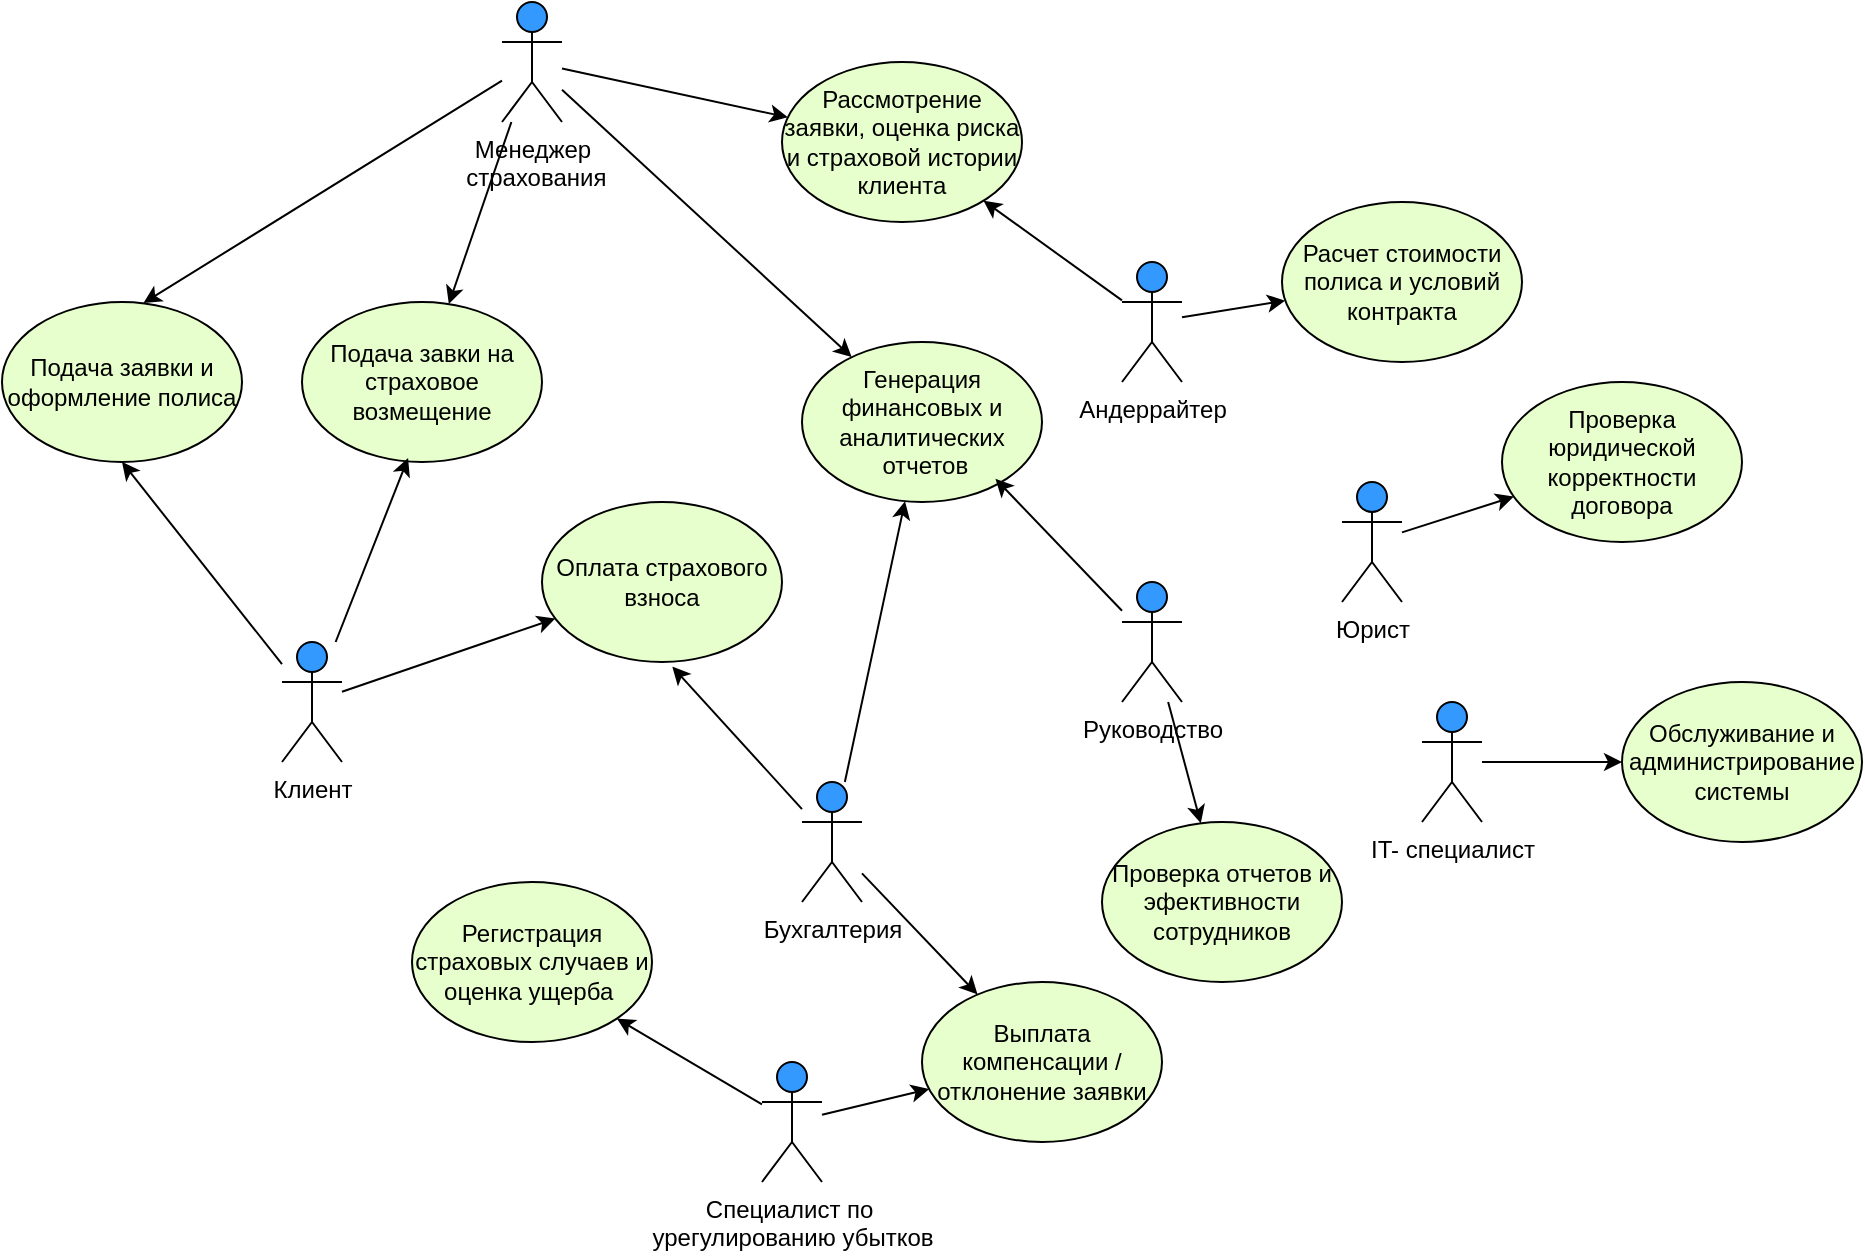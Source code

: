 <mxfile version="26.1.1">
  <diagram name="Страница — 1" id="9LqDIWfowkQ8JCjVB9z2">
    <mxGraphModel dx="1409" dy="641" grid="1" gridSize="10" guides="1" tooltips="1" connect="1" arrows="1" fold="1" page="1" pageScale="1" pageWidth="827" pageHeight="1169" math="0" shadow="0">
      <root>
        <mxCell id="0" />
        <mxCell id="1" parent="0" />
        <mxCell id="aw6QRjDagLfH1UWr0ZTM-2" value="Клиент" style="shape=umlActor;verticalLabelPosition=bottom;verticalAlign=top;html=1;outlineConnect=0;fillColor=#3399FF;" parent="1" vertex="1">
          <mxGeometry x="610" y="480" width="30" height="60" as="geometry" />
        </mxCell>
        <mxCell id="aw6QRjDagLfH1UWr0ZTM-3" value="Менеджер&lt;div&gt;&amp;nbsp;страхования&lt;/div&gt;" style="shape=umlActor;verticalLabelPosition=bottom;verticalAlign=top;html=1;outlineConnect=0;fillColor=#3399FF;" parent="1" vertex="1">
          <mxGeometry x="720" y="160" width="30" height="60" as="geometry" />
        </mxCell>
        <mxCell id="aw6QRjDagLfH1UWr0ZTM-4" value="IT- специалист" style="shape=umlActor;verticalLabelPosition=bottom;verticalAlign=top;html=1;outlineConnect=0;fillColor=#3399FF;" parent="1" vertex="1">
          <mxGeometry x="1180" y="510" width="30" height="60" as="geometry" />
        </mxCell>
        <mxCell id="aw6QRjDagLfH1UWr0ZTM-5" value="Бухгалтерия" style="shape=umlActor;verticalLabelPosition=bottom;verticalAlign=top;html=1;outlineConnect=0;fillColor=#3399FF;" parent="1" vertex="1">
          <mxGeometry x="870" y="550" width="30" height="60" as="geometry" />
        </mxCell>
        <mxCell id="aw6QRjDagLfH1UWr0ZTM-6" value="Юрист" style="shape=umlActor;verticalLabelPosition=bottom;verticalAlign=top;html=1;outlineConnect=0;fillColor=#3399FF;" parent="1" vertex="1">
          <mxGeometry x="1140" y="400" width="30" height="60" as="geometry" />
        </mxCell>
        <mxCell id="aw6QRjDagLfH1UWr0ZTM-8" value="Оплата страхового взноса" style="ellipse;whiteSpace=wrap;html=1;fillColor=#E6FFCC;" parent="1" vertex="1">
          <mxGeometry x="740" y="410" width="120" height="80" as="geometry" />
        </mxCell>
        <mxCell id="aw6QRjDagLfH1UWr0ZTM-13" value="Подача завки на страховое возмещение" style="ellipse;whiteSpace=wrap;html=1;fillColor=#E6FFCC;" parent="1" vertex="1">
          <mxGeometry x="620" y="310" width="120" height="80" as="geometry" />
        </mxCell>
        <mxCell id="aw6QRjDagLfH1UWr0ZTM-14" value="Рассмотрение заявки, оценка риска и страховой истории клиента" style="ellipse;whiteSpace=wrap;html=1;fillColor=#E6FFCC;" parent="1" vertex="1">
          <mxGeometry x="860" y="190" width="120" height="80" as="geometry" />
        </mxCell>
        <mxCell id="aw6QRjDagLfH1UWr0ZTM-15" value="Выплата компенсации / отклонение заявки" style="ellipse;whiteSpace=wrap;html=1;fillColor=#E6FFCC;" parent="1" vertex="1">
          <mxGeometry x="930" y="650" width="120" height="80" as="geometry" />
        </mxCell>
        <mxCell id="aw6QRjDagLfH1UWr0ZTM-16" value="Генерация финансовых и аналитических&lt;div&gt;&amp;nbsp;отчетов&lt;/div&gt;" style="ellipse;whiteSpace=wrap;html=1;fillColor=#E6FFCC;" parent="1" vertex="1">
          <mxGeometry x="870" y="330" width="120" height="80" as="geometry" />
        </mxCell>
        <mxCell id="aw6QRjDagLfH1UWr0ZTM-17" value="Проверка юридической корректности договора" style="ellipse;whiteSpace=wrap;html=1;fillColor=#E6FFCC;" parent="1" vertex="1">
          <mxGeometry x="1220" y="350" width="120" height="80" as="geometry" />
        </mxCell>
        <mxCell id="aw6QRjDagLfH1UWr0ZTM-18" value="Обслуживание и администрирование системы" style="ellipse;whiteSpace=wrap;html=1;fillColor=#E6FFCC;" parent="1" vertex="1">
          <mxGeometry x="1280" y="500" width="120" height="80" as="geometry" />
        </mxCell>
        <mxCell id="aw6QRjDagLfH1UWr0ZTM-20" value="Подача заявки и оформление полиса" style="ellipse;whiteSpace=wrap;html=1;fillColor=#E6FFCC;" parent="1" vertex="1">
          <mxGeometry x="470" y="310" width="120" height="80" as="geometry" />
        </mxCell>
        <mxCell id="aw6QRjDagLfH1UWr0ZTM-21" value="Расчет стоимости полиса и условий контракта" style="ellipse;whiteSpace=wrap;html=1;fillColor=#E6FFCC;" parent="1" vertex="1">
          <mxGeometry x="1110" y="260" width="120" height="80" as="geometry" />
        </mxCell>
        <mxCell id="aw6QRjDagLfH1UWr0ZTM-23" value="Андеррайтер" style="shape=umlActor;verticalLabelPosition=bottom;verticalAlign=top;html=1;outlineConnect=0;fillColor=#3399FF;" parent="1" vertex="1">
          <mxGeometry x="1030" y="290" width="30" height="60" as="geometry" />
        </mxCell>
        <mxCell id="aw6QRjDagLfH1UWr0ZTM-24" value="Специалист по&amp;nbsp;&lt;div&gt;урегулированию убытков&lt;/div&gt;" style="shape=umlActor;verticalLabelPosition=bottom;verticalAlign=top;html=1;outlineConnect=0;fillColor=#3399FF;" parent="1" vertex="1">
          <mxGeometry x="850" y="690" width="30" height="60" as="geometry" />
        </mxCell>
        <mxCell id="aw6QRjDagLfH1UWr0ZTM-27" value="Регистрация страховых случаев и оценка ущерба&amp;nbsp;" style="ellipse;whiteSpace=wrap;html=1;fillColor=#E6FFCC;" parent="1" vertex="1">
          <mxGeometry x="675" y="600" width="120" height="80" as="geometry" />
        </mxCell>
        <mxCell id="aw6QRjDagLfH1UWr0ZTM-34" value="" style="endArrow=classic;html=1;rounded=0;" parent="1" source="aw6QRjDagLfH1UWr0ZTM-2" target="aw6QRjDagLfH1UWr0ZTM-8" edge="1">
          <mxGeometry width="50" height="50" relative="1" as="geometry">
            <mxPoint x="720" y="510" as="sourcePoint" />
            <mxPoint x="770" y="460" as="targetPoint" />
          </mxGeometry>
        </mxCell>
        <mxCell id="aw6QRjDagLfH1UWr0ZTM-35" value="" style="endArrow=classic;html=1;rounded=0;entryX=0.5;entryY=1;entryDx=0;entryDy=0;" parent="1" source="aw6QRjDagLfH1UWr0ZTM-2" target="aw6QRjDagLfH1UWr0ZTM-20" edge="1">
          <mxGeometry width="50" height="50" relative="1" as="geometry">
            <mxPoint x="695" y="490" as="sourcePoint" />
            <mxPoint x="692.5" y="420" as="targetPoint" />
          </mxGeometry>
        </mxCell>
        <mxCell id="aw6QRjDagLfH1UWr0ZTM-36" value="" style="endArrow=classic;html=1;rounded=0;entryX=0.543;entryY=1.029;entryDx=0;entryDy=0;entryPerimeter=0;" parent="1" source="aw6QRjDagLfH1UWr0ZTM-5" target="aw6QRjDagLfH1UWr0ZTM-8" edge="1">
          <mxGeometry width="50" height="50" relative="1" as="geometry">
            <mxPoint x="900" y="530" as="sourcePoint" />
            <mxPoint x="1020" y="520" as="targetPoint" />
          </mxGeometry>
        </mxCell>
        <mxCell id="aw6QRjDagLfH1UWr0ZTM-38" value="" style="endArrow=classic;html=1;rounded=0;entryX=0.589;entryY=0.007;entryDx=0;entryDy=0;entryPerimeter=0;" parent="1" source="aw6QRjDagLfH1UWr0ZTM-3" target="aw6QRjDagLfH1UWr0ZTM-20" edge="1">
          <mxGeometry width="50" height="50" relative="1" as="geometry">
            <mxPoint x="720" y="220" as="sourcePoint" />
            <mxPoint x="770" y="180" as="targetPoint" />
          </mxGeometry>
        </mxCell>
        <mxCell id="aw6QRjDagLfH1UWr0ZTM-39" value="" style="endArrow=classic;html=1;rounded=0;entryX=0.442;entryY=0.975;entryDx=0;entryDy=0;entryPerimeter=0;" parent="1" source="aw6QRjDagLfH1UWr0ZTM-2" target="aw6QRjDagLfH1UWr0ZTM-13" edge="1">
          <mxGeometry width="50" height="50" relative="1" as="geometry">
            <mxPoint x="700" y="580" as="sourcePoint" />
            <mxPoint x="660" y="630" as="targetPoint" />
          </mxGeometry>
        </mxCell>
        <mxCell id="aw6QRjDagLfH1UWr0ZTM-42" value="" style="endArrow=classic;html=1;rounded=0;" parent="1" source="aw6QRjDagLfH1UWr0ZTM-3" target="aw6QRjDagLfH1UWr0ZTM-14" edge="1">
          <mxGeometry width="50" height="50" relative="1" as="geometry">
            <mxPoint x="770" y="210" as="sourcePoint" />
            <mxPoint x="850" y="250" as="targetPoint" />
          </mxGeometry>
        </mxCell>
        <mxCell id="aw6QRjDagLfH1UWr0ZTM-43" value="" style="endArrow=classic;html=1;rounded=0;" parent="1" source="aw6QRjDagLfH1UWr0ZTM-23" target="aw6QRjDagLfH1UWr0ZTM-14" edge="1">
          <mxGeometry width="50" height="50" relative="1" as="geometry">
            <mxPoint x="966" y="170" as="sourcePoint" />
            <mxPoint x="950" y="240" as="targetPoint" />
          </mxGeometry>
        </mxCell>
        <mxCell id="aw6QRjDagLfH1UWr0ZTM-44" value="" style="endArrow=classic;html=1;rounded=0;" parent="1" source="aw6QRjDagLfH1UWr0ZTM-5" target="aw6QRjDagLfH1UWr0ZTM-15" edge="1">
          <mxGeometry width="50" height="50" relative="1" as="geometry">
            <mxPoint x="920" y="610" as="sourcePoint" />
            <mxPoint x="953.81" y="660.85" as="targetPoint" />
          </mxGeometry>
        </mxCell>
        <mxCell id="aw6QRjDagLfH1UWr0ZTM-45" value="" style="endArrow=classic;html=1;rounded=0;" parent="1" source="aw6QRjDagLfH1UWr0ZTM-24" target="aw6QRjDagLfH1UWr0ZTM-15" edge="1">
          <mxGeometry width="50" height="50" relative="1" as="geometry">
            <mxPoint x="960" y="750" as="sourcePoint" />
            <mxPoint x="1000" y="730" as="targetPoint" />
          </mxGeometry>
        </mxCell>
        <mxCell id="aw6QRjDagLfH1UWr0ZTM-48" value="" style="endArrow=classic;html=1;rounded=0;" parent="1" source="aw6QRjDagLfH1UWr0ZTM-5" target="aw6QRjDagLfH1UWr0ZTM-16" edge="1">
          <mxGeometry width="50" height="50" relative="1" as="geometry">
            <mxPoint x="930" y="510" as="sourcePoint" />
            <mxPoint x="980" y="460" as="targetPoint" />
          </mxGeometry>
        </mxCell>
        <mxCell id="aw6QRjDagLfH1UWr0ZTM-50" value="" style="endArrow=classic;html=1;rounded=0;" parent="1" source="aw6QRjDagLfH1UWr0ZTM-3" target="aw6QRjDagLfH1UWr0ZTM-16" edge="1">
          <mxGeometry width="50" height="50" relative="1" as="geometry">
            <mxPoint x="790" y="280" as="sourcePoint" />
            <mxPoint x="840" y="230" as="targetPoint" />
          </mxGeometry>
        </mxCell>
        <mxCell id="aw6QRjDagLfH1UWr0ZTM-52" value="" style="endArrow=classic;html=1;rounded=0;" parent="1" source="aw6QRjDagLfH1UWr0ZTM-4" target="aw6QRjDagLfH1UWr0ZTM-18" edge="1">
          <mxGeometry width="50" height="50" relative="1" as="geometry">
            <mxPoint x="1241" y="600" as="sourcePoint" />
            <mxPoint x="1291" y="550" as="targetPoint" />
          </mxGeometry>
        </mxCell>
        <mxCell id="aw6QRjDagLfH1UWr0ZTM-54" value="" style="endArrow=classic;html=1;rounded=0;" parent="1" source="aw6QRjDagLfH1UWr0ZTM-6" target="aw6QRjDagLfH1UWr0ZTM-17" edge="1">
          <mxGeometry width="50" height="50" relative="1" as="geometry">
            <mxPoint x="1190" y="440" as="sourcePoint" />
            <mxPoint x="1240" y="390" as="targetPoint" />
          </mxGeometry>
        </mxCell>
        <mxCell id="aw6QRjDagLfH1UWr0ZTM-59" value="" style="endArrow=classic;html=1;rounded=0;entryX=1;entryY=1;entryDx=0;entryDy=0;" parent="1" source="aw6QRjDagLfH1UWr0ZTM-24" target="aw6QRjDagLfH1UWr0ZTM-27" edge="1">
          <mxGeometry width="50" height="50" relative="1" as="geometry">
            <mxPoint x="840" y="830" as="sourcePoint" />
            <mxPoint x="890" y="780" as="targetPoint" />
          </mxGeometry>
        </mxCell>
        <mxCell id="aw6QRjDagLfH1UWr0ZTM-60" value="" style="endArrow=classic;html=1;rounded=0;" parent="1" source="aw6QRjDagLfH1UWr0ZTM-23" target="aw6QRjDagLfH1UWr0ZTM-21" edge="1">
          <mxGeometry width="50" height="50" relative="1" as="geometry">
            <mxPoint x="990" y="110" as="sourcePoint" />
            <mxPoint x="1040" y="60" as="targetPoint" />
          </mxGeometry>
        </mxCell>
        <mxCell id="aw6QRjDagLfH1UWr0ZTM-64" value="Руководство" style="shape=umlActor;verticalLabelPosition=bottom;verticalAlign=top;html=1;outlineConnect=0;fillColor=#3399FF;" parent="1" vertex="1">
          <mxGeometry x="1030" y="450" width="30" height="60" as="geometry" />
        </mxCell>
        <mxCell id="aw6QRjDagLfH1UWr0ZTM-65" value="" style="endArrow=classic;html=1;rounded=0;entryX=0.806;entryY=0.855;entryDx=0;entryDy=0;entryPerimeter=0;" parent="1" source="aw6QRjDagLfH1UWr0ZTM-64" target="aw6QRjDagLfH1UWr0ZTM-16" edge="1">
          <mxGeometry width="50" height="50" relative="1" as="geometry">
            <mxPoint x="1030" y="460" as="sourcePoint" />
            <mxPoint x="1080" y="410" as="targetPoint" />
          </mxGeometry>
        </mxCell>
        <mxCell id="aw6QRjDagLfH1UWr0ZTM-68" value="Проверка отчетов и эфективности сотрудников" style="ellipse;whiteSpace=wrap;html=1;fillColor=#E6FFCC;" parent="1" vertex="1">
          <mxGeometry x="1020" y="570" width="120" height="80" as="geometry" />
        </mxCell>
        <mxCell id="aw6QRjDagLfH1UWr0ZTM-69" value="" style="endArrow=classic;html=1;rounded=0;" parent="1" source="aw6QRjDagLfH1UWr0ZTM-64" target="aw6QRjDagLfH1UWr0ZTM-68" edge="1">
          <mxGeometry width="50" height="50" relative="1" as="geometry">
            <mxPoint x="1040" y="510" as="sourcePoint" />
            <mxPoint x="1090" y="460" as="targetPoint" />
          </mxGeometry>
        </mxCell>
        <mxCell id="Cz3G_YaZ69P073mr01GN-2" value="" style="endArrow=classic;html=1;rounded=0;" edge="1" parent="1" source="aw6QRjDagLfH1UWr0ZTM-3" target="aw6QRjDagLfH1UWr0ZTM-13">
          <mxGeometry width="50" height="50" relative="1" as="geometry">
            <mxPoint x="720" y="290" as="sourcePoint" />
            <mxPoint x="770" y="240" as="targetPoint" />
          </mxGeometry>
        </mxCell>
      </root>
    </mxGraphModel>
  </diagram>
</mxfile>
